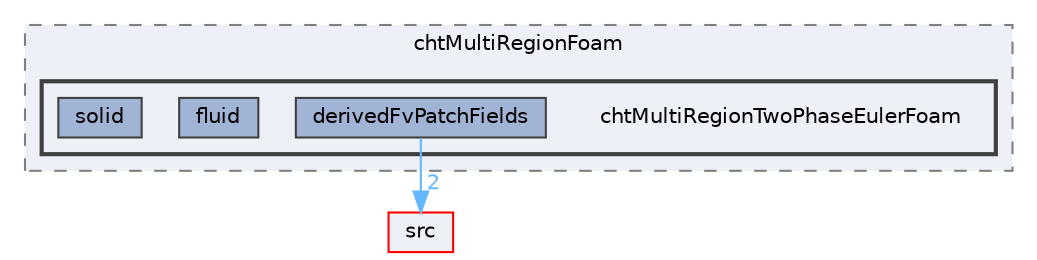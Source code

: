digraph "applications/solvers/heatTransfer/chtMultiRegionFoam/chtMultiRegionTwoPhaseEulerFoam"
{
 // LATEX_PDF_SIZE
  bgcolor="transparent";
  edge [fontname=Helvetica,fontsize=10,labelfontname=Helvetica,labelfontsize=10];
  node [fontname=Helvetica,fontsize=10,shape=box,height=0.2,width=0.4];
  compound=true
  subgraph clusterdir_b757d9b58d85b680e78ff2fbfc645379 {
    graph [ bgcolor="#edf0f7", pencolor="grey50", label="chtMultiRegionFoam", fontname=Helvetica,fontsize=10 style="filled,dashed", URL="dir_b757d9b58d85b680e78ff2fbfc645379.html",tooltip=""]
  subgraph clusterdir_d15eec0282aa76cb9987b4e5bc08bd61 {
    graph [ bgcolor="#edf0f7", pencolor="grey25", label="", fontname=Helvetica,fontsize=10 style="filled,bold", URL="dir_d15eec0282aa76cb9987b4e5bc08bd61.html",tooltip=""]
    dir_d15eec0282aa76cb9987b4e5bc08bd61 [shape=plaintext, label="chtMultiRegionTwoPhaseEulerFoam"];
  dir_acc5c27add0900c5d408e8e56d50ce89 [label="derivedFvPatchFields", fillcolor="#a2b4d6", color="grey25", style="filled", URL="dir_acc5c27add0900c5d408e8e56d50ce89.html",tooltip=""];
  dir_3def61258719e23e0c0cddf9b49340c3 [label="fluid", fillcolor="#a2b4d6", color="grey25", style="filled", URL="dir_3def61258719e23e0c0cddf9b49340c3.html",tooltip=""];
  dir_5d390f2808bcdebb60a47653f70a8c64 [label="solid", fillcolor="#a2b4d6", color="grey25", style="filled", URL="dir_5d390f2808bcdebb60a47653f70a8c64.html",tooltip=""];
  }
  }
  dir_68267d1309a1af8e8297ef4c3efbcdba [label="src", fillcolor="#edf0f7", color="red", style="filled", URL="dir_68267d1309a1af8e8297ef4c3efbcdba.html",tooltip=""];
  dir_acc5c27add0900c5d408e8e56d50ce89->dir_68267d1309a1af8e8297ef4c3efbcdba [headlabel="2", labeldistance=1.5 headhref="dir_000876_003729.html" href="dir_000876_003729.html" color="steelblue1" fontcolor="steelblue1"];
}
